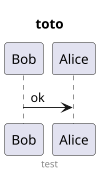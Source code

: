 {
  "sha1": "fjsr7rdkv4gqjorr853qtorqx3sqm4w",
  "insertion": {
    "when": "2024-06-01T09:03:06.283Z",
    "user": "plantuml@gmail.com"
  }
}
@startuml
footer this is a note
Title toto
Bob -> Alice : ok
footer test
scale 100 width
@enduml
